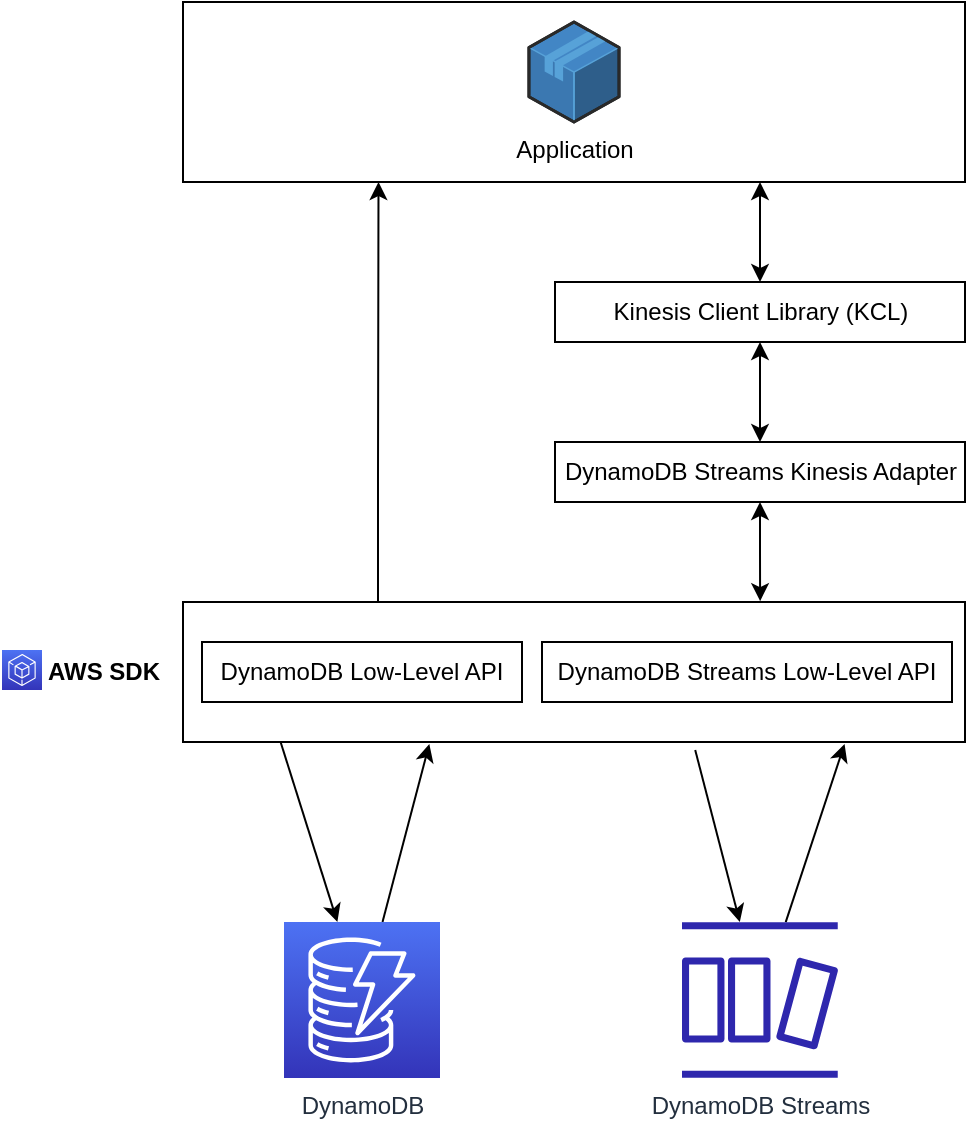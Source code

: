 <mxfile version="21.2.8" type="device">
  <diagram name="Page-1" id="Z_ukWD725YpG1nfR_a9T">
    <mxGraphModel dx="915" dy="698" grid="1" gridSize="10" guides="1" tooltips="1" connect="1" arrows="1" fold="1" page="1" pageScale="1" pageWidth="850" pageHeight="1100" math="0" shadow="0">
      <root>
        <mxCell id="0" />
        <mxCell id="1" parent="0" />
        <mxCell id="9hlInutrF6bWVYg36ET1-25" style="edgeStyle=orthogonalEdgeStyle;rounded=0;orthogonalLoop=1;jettySize=auto;html=1;startArrow=classic;startFill=1;" edge="1" parent="1" source="9hlInutrF6bWVYg36ET1-19" target="9hlInutrF6bWVYg36ET1-21">
          <mxGeometry relative="1" as="geometry">
            <Array as="points">
              <mxPoint x="529" y="190" />
              <mxPoint x="529" y="190" />
            </Array>
          </mxGeometry>
        </mxCell>
        <mxCell id="9hlInutrF6bWVYg36ET1-19" value="" style="whiteSpace=wrap;html=1;" vertex="1" parent="1">
          <mxGeometry x="240.5" y="90" width="391" height="90" as="geometry" />
        </mxCell>
        <mxCell id="9hlInutrF6bWVYg36ET1-1" value="Application" style="verticalLabelPosition=bottom;html=1;verticalAlign=top;strokeWidth=1;align=center;outlineConnect=0;dashed=0;outlineConnect=0;shape=mxgraph.aws3d.application;fillColor=#4286c5;strokeColor=#57A2D8;aspect=fixed;" vertex="1" parent="1">
          <mxGeometry x="413.47" y="100" width="45.06" height="50" as="geometry" />
        </mxCell>
        <mxCell id="9hlInutrF6bWVYg36ET1-12" style="rounded=0;orthogonalLoop=1;jettySize=auto;html=1;entryX=0.315;entryY=1.014;entryDx=0;entryDy=0;entryPerimeter=0;" edge="1" parent="1" source="9hlInutrF6bWVYg36ET1-2" target="9hlInutrF6bWVYg36ET1-8">
          <mxGeometry relative="1" as="geometry" />
        </mxCell>
        <mxCell id="9hlInutrF6bWVYg36ET1-2" value="DynamoDB" style="sketch=0;points=[[0,0,0],[0.25,0,0],[0.5,0,0],[0.75,0,0],[1,0,0],[0,1,0],[0.25,1,0],[0.5,1,0],[0.75,1,0],[1,1,0],[0,0.25,0],[0,0.5,0],[0,0.75,0],[1,0.25,0],[1,0.5,0],[1,0.75,0]];outlineConnect=0;fontColor=#232F3E;gradientColor=#4D72F3;gradientDirection=north;fillColor=#3334B9;strokeColor=#ffffff;dashed=0;verticalLabelPosition=bottom;verticalAlign=top;align=center;html=1;fontSize=12;fontStyle=0;aspect=fixed;shape=mxgraph.aws4.resourceIcon;resIcon=mxgraph.aws4.dynamodb;" vertex="1" parent="1">
          <mxGeometry x="291" y="550" width="78" height="78" as="geometry" />
        </mxCell>
        <mxCell id="9hlInutrF6bWVYg36ET1-15" style="rounded=0;orthogonalLoop=1;jettySize=auto;html=1;entryX=0.846;entryY=1.014;entryDx=0;entryDy=0;entryPerimeter=0;" edge="1" parent="1" source="9hlInutrF6bWVYg36ET1-4" target="9hlInutrF6bWVYg36ET1-8">
          <mxGeometry relative="1" as="geometry" />
        </mxCell>
        <mxCell id="9hlInutrF6bWVYg36ET1-4" value="DynamoDB Streams" style="sketch=0;outlineConnect=0;fontColor=#232F3E;gradientColor=none;fillColor=#2E27AD;strokeColor=none;dashed=0;verticalLabelPosition=bottom;verticalAlign=top;align=center;html=1;fontSize=12;fontStyle=0;aspect=fixed;pointerEvents=1;shape=mxgraph.aws4.dynamodb_stream;" vertex="1" parent="1">
          <mxGeometry x="490" y="550" width="78" height="78" as="geometry" />
        </mxCell>
        <mxCell id="9hlInutrF6bWVYg36ET1-13" style="rounded=0;orthogonalLoop=1;jettySize=auto;html=1;exitX=0.124;exitY=0.986;exitDx=0;exitDy=0;exitPerimeter=0;" edge="1" parent="1" source="9hlInutrF6bWVYg36ET1-8" target="9hlInutrF6bWVYg36ET1-2">
          <mxGeometry relative="1" as="geometry" />
        </mxCell>
        <mxCell id="9hlInutrF6bWVYg36ET1-14" style="rounded=0;orthogonalLoop=1;jettySize=auto;html=1;exitX=0.655;exitY=1.057;exitDx=0;exitDy=0;exitPerimeter=0;" edge="1" parent="1" source="9hlInutrF6bWVYg36ET1-8" target="9hlInutrF6bWVYg36ET1-4">
          <mxGeometry relative="1" as="geometry" />
        </mxCell>
        <mxCell id="9hlInutrF6bWVYg36ET1-20" style="edgeStyle=orthogonalEdgeStyle;rounded=0;orthogonalLoop=1;jettySize=auto;html=1;entryX=0.25;entryY=1;entryDx=0;entryDy=0;" edge="1" parent="1" source="9hlInutrF6bWVYg36ET1-8" target="9hlInutrF6bWVYg36ET1-19">
          <mxGeometry relative="1" as="geometry">
            <Array as="points">
              <mxPoint x="338" y="330" />
              <mxPoint x="338" y="330" />
            </Array>
          </mxGeometry>
        </mxCell>
        <mxCell id="9hlInutrF6bWVYg36ET1-8" value="AWS SDK" style="whiteSpace=wrap;html=1;labelPosition=left;verticalLabelPosition=middle;align=right;verticalAlign=middle;spacingRight=10;fontStyle=1" vertex="1" parent="1">
          <mxGeometry x="240.5" y="390" width="391" height="70" as="geometry" />
        </mxCell>
        <mxCell id="9hlInutrF6bWVYg36ET1-16" value="DynamoDB Low-Level API" style="whiteSpace=wrap;html=1;" vertex="1" parent="1">
          <mxGeometry x="250" y="410" width="160" height="30" as="geometry" />
        </mxCell>
        <mxCell id="9hlInutrF6bWVYg36ET1-17" value="DynamoDB Streams Low-Level API" style="whiteSpace=wrap;html=1;" vertex="1" parent="1">
          <mxGeometry x="420" y="410" width="205" height="30" as="geometry" />
        </mxCell>
        <mxCell id="9hlInutrF6bWVYg36ET1-18" style="edgeStyle=orthogonalEdgeStyle;rounded=0;orthogonalLoop=1;jettySize=auto;html=1;exitX=0.5;exitY=1;exitDx=0;exitDy=0;" edge="1" parent="1" source="9hlInutrF6bWVYg36ET1-16" target="9hlInutrF6bWVYg36ET1-16">
          <mxGeometry relative="1" as="geometry" />
        </mxCell>
        <mxCell id="9hlInutrF6bWVYg36ET1-27" style="edgeStyle=orthogonalEdgeStyle;rounded=0;orthogonalLoop=1;jettySize=auto;html=1;startArrow=classic;startFill=1;" edge="1" parent="1" source="9hlInutrF6bWVYg36ET1-21" target="9hlInutrF6bWVYg36ET1-22">
          <mxGeometry relative="1" as="geometry">
            <mxPoint x="529.0" y="270" as="targetPoint" />
          </mxGeometry>
        </mxCell>
        <mxCell id="9hlInutrF6bWVYg36ET1-21" value="Kinesis Client Library (KCL)" style="whiteSpace=wrap;html=1;" vertex="1" parent="1">
          <mxGeometry x="426.5" y="230" width="205" height="30" as="geometry" />
        </mxCell>
        <mxCell id="9hlInutrF6bWVYg36ET1-30" style="edgeStyle=orthogonalEdgeStyle;rounded=0;orthogonalLoop=1;jettySize=auto;html=1;entryX=0.738;entryY=-0.006;entryDx=0;entryDy=0;entryPerimeter=0;startArrow=classic;startFill=1;" edge="1" parent="1" source="9hlInutrF6bWVYg36ET1-22" target="9hlInutrF6bWVYg36ET1-8">
          <mxGeometry relative="1" as="geometry" />
        </mxCell>
        <mxCell id="9hlInutrF6bWVYg36ET1-22" value="DynamoDB Streams Kinesis Adapter" style="whiteSpace=wrap;html=1;" vertex="1" parent="1">
          <mxGeometry x="426.5" y="310" width="205" height="30" as="geometry" />
        </mxCell>
        <mxCell id="9hlInutrF6bWVYg36ET1-31" value="" style="sketch=0;points=[[0,0,0],[0.25,0,0],[0.5,0,0],[0.75,0,0],[1,0,0],[0,1,0],[0.25,1,0],[0.5,1,0],[0.75,1,0],[1,1,0],[0,0.25,0],[0,0.5,0],[0,0.75,0],[1,0.25,0],[1,0.5,0],[1,0.75,0]];outlineConnect=0;fontColor=#232F3E;gradientColor=#4D72F3;gradientDirection=north;fillColor=#3334B9;strokeColor=#ffffff;dashed=0;verticalLabelPosition=bottom;verticalAlign=top;align=center;html=1;fontSize=12;fontStyle=0;aspect=fixed;shape=mxgraph.aws4.resourceIcon;resIcon=mxgraph.aws4.tools_and_sdks;" vertex="1" parent="1">
          <mxGeometry x="150" y="414" width="20" height="20" as="geometry" />
        </mxCell>
      </root>
    </mxGraphModel>
  </diagram>
</mxfile>
